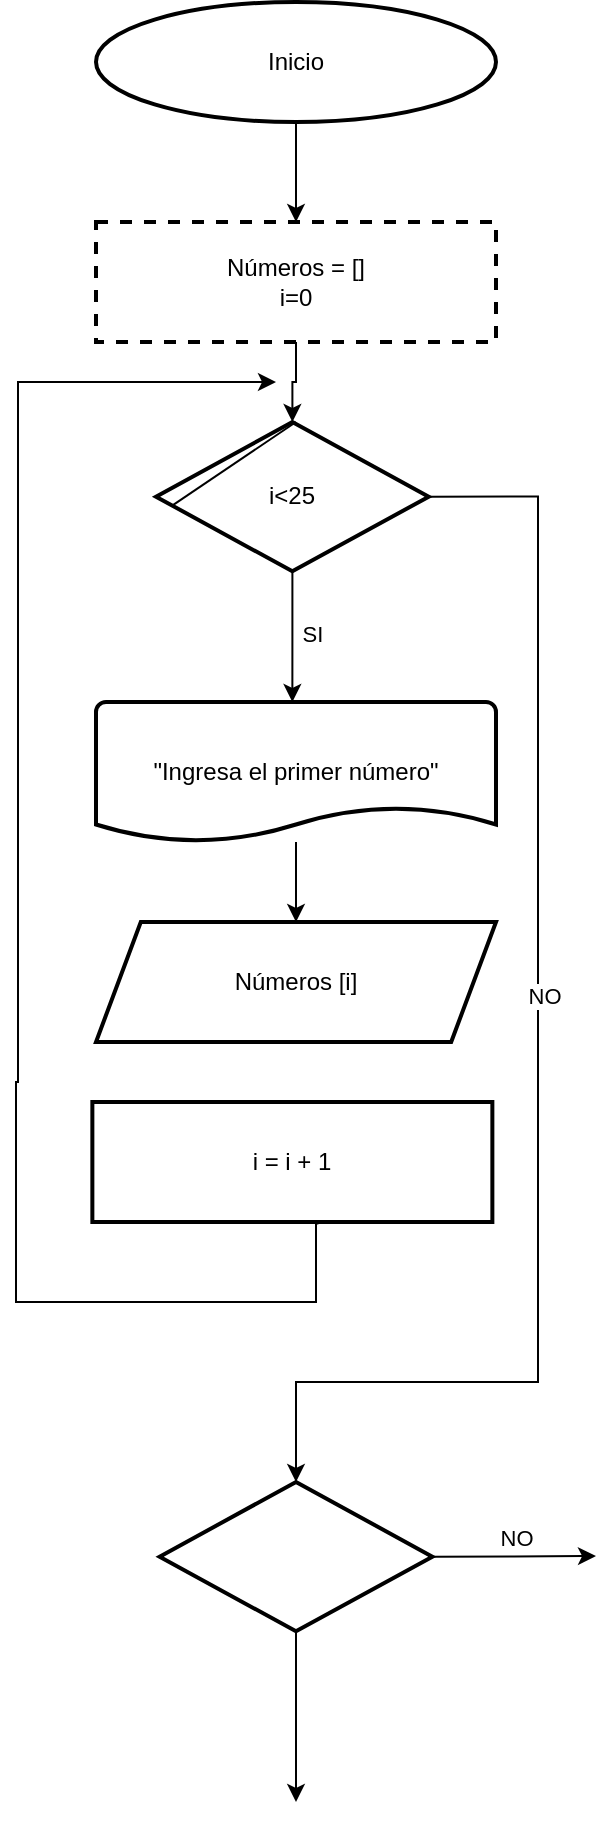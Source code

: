 <mxfile version="26.2.2">
  <diagram name="Página-1" id="cta3ttY8PZjpJqB65wfU">
    <mxGraphModel dx="1219" dy="671" grid="1" gridSize="10" guides="1" tooltips="1" connect="1" arrows="1" fold="1" page="1" pageScale="1" pageWidth="850" pageHeight="1100" math="0" shadow="0">
      <root>
        <mxCell id="0" />
        <mxCell id="1" parent="0" />
        <mxCell id="PJlzTkiHQ9quqO9YDHHo-3" value="" style="edgeStyle=orthogonalEdgeStyle;rounded=0;orthogonalLoop=1;jettySize=auto;html=1;" edge="1" parent="1" source="PJlzTkiHQ9quqO9YDHHo-1" target="PJlzTkiHQ9quqO9YDHHo-2">
          <mxGeometry relative="1" as="geometry" />
        </mxCell>
        <mxCell id="PJlzTkiHQ9quqO9YDHHo-1" value="Inicio" style="strokeWidth=2;html=1;shape=mxgraph.flowchart.start_1;whiteSpace=wrap;" vertex="1" parent="1">
          <mxGeometry x="210" y="20" width="200" height="60" as="geometry" />
        </mxCell>
        <mxCell id="PJlzTkiHQ9quqO9YDHHo-12" value="" style="edgeStyle=orthogonalEdgeStyle;rounded=0;orthogonalLoop=1;jettySize=auto;html=1;" edge="1" parent="1" source="PJlzTkiHQ9quqO9YDHHo-2" target="PJlzTkiHQ9quqO9YDHHo-9">
          <mxGeometry relative="1" as="geometry" />
        </mxCell>
        <mxCell id="PJlzTkiHQ9quqO9YDHHo-2" value="Números = []&lt;div&gt;i=0&lt;/div&gt;" style="rounded=1;whiteSpace=wrap;html=1;absoluteArcSize=1;arcSize=0;strokeWidth=2;dashed=1;" vertex="1" parent="1">
          <mxGeometry x="210" y="130" width="200" height="60" as="geometry" />
        </mxCell>
        <mxCell id="PJlzTkiHQ9quqO9YDHHo-16" value="" style="edgeStyle=orthogonalEdgeStyle;rounded=0;orthogonalLoop=1;jettySize=auto;html=1;" edge="1" parent="1" source="PJlzTkiHQ9quqO9YDHHo-14" target="PJlzTkiHQ9quqO9YDHHo-15">
          <mxGeometry relative="1" as="geometry" />
        </mxCell>
        <mxCell id="PJlzTkiHQ9quqO9YDHHo-14" value="&quot;Ingresa el primer número&quot;" style="strokeWidth=2;html=1;shape=mxgraph.flowchart.document2;whiteSpace=wrap;size=0.25;" vertex="1" parent="1">
          <mxGeometry x="210" y="370" width="200" height="70" as="geometry" />
        </mxCell>
        <mxCell id="PJlzTkiHQ9quqO9YDHHo-24" value="" style="edgeStyle=orthogonalEdgeStyle;rounded=0;orthogonalLoop=1;jettySize=auto;html=1;exitX=0.565;exitY=1.013;exitDx=0;exitDy=0;exitPerimeter=0;" edge="1" parent="1" source="PJlzTkiHQ9quqO9YDHHo-25">
          <mxGeometry relative="1" as="geometry">
            <mxPoint x="320" y="660" as="sourcePoint" />
            <mxPoint x="300" y="210" as="targetPoint" />
            <Array as="points">
              <mxPoint x="320" y="631" />
              <mxPoint x="320" y="670" />
              <mxPoint x="170" y="670" />
              <mxPoint x="170" y="560" />
              <mxPoint x="171" y="560" />
              <mxPoint x="171" y="210" />
            </Array>
          </mxGeometry>
        </mxCell>
        <mxCell id="PJlzTkiHQ9quqO9YDHHo-15" value="Números [i]" style="shape=parallelogram;html=1;strokeWidth=2;perimeter=parallelogramPerimeter;whiteSpace=wrap;rounded=1;arcSize=0;size=0.112;" vertex="1" parent="1">
          <mxGeometry x="210" y="480" width="200" height="60" as="geometry" />
        </mxCell>
        <mxCell id="PJlzTkiHQ9quqO9YDHHo-6" value="" style="edgeStyle=orthogonalEdgeStyle;rounded=0;orthogonalLoop=1;jettySize=auto;html=1;" edge="1" parent="1" source="PJlzTkiHQ9quqO9YDHHo-9">
          <mxGeometry relative="1" as="geometry">
            <mxPoint x="308.182" y="370" as="targetPoint" />
          </mxGeometry>
        </mxCell>
        <mxCell id="PJlzTkiHQ9quqO9YDHHo-7" value="SI" style="edgeLabel;html=1;align=center;verticalAlign=middle;resizable=0;points=[];" vertex="1" connectable="0" parent="PJlzTkiHQ9quqO9YDHHo-6">
          <mxGeometry x="-0.569" y="-2" relative="1" as="geometry">
            <mxPoint x="12" y="17" as="offset" />
          </mxGeometry>
        </mxCell>
        <mxCell id="PJlzTkiHQ9quqO9YDHHo-8" style="edgeStyle=orthogonalEdgeStyle;rounded=0;orthogonalLoop=1;jettySize=auto;html=1;exitX=1;exitY=0.5;exitDx=0;exitDy=0;exitPerimeter=0;" edge="1" parent="1" source="PJlzTkiHQ9quqO9YDHHo-9">
          <mxGeometry relative="1" as="geometry">
            <mxPoint x="376.364" y="267.333" as="targetPoint" />
          </mxGeometry>
        </mxCell>
        <mxCell id="PJlzTkiHQ9quqO9YDHHo-9" value="i&amp;lt;25" style="strokeWidth=2;html=1;shape=mxgraph.flowchart.decision;whiteSpace=wrap;" vertex="1" parent="1">
          <mxGeometry x="240" y="230" width="136.364" height="74.667" as="geometry" />
        </mxCell>
        <mxCell id="PJlzTkiHQ9quqO9YDHHo-10" value="" style="edgeStyle=orthogonalEdgeStyle;rounded=0;orthogonalLoop=1;jettySize=auto;html=1;exitX=1;exitY=0.5;exitDx=0;exitDy=0;exitPerimeter=0;entryX=0.5;entryY=0;entryDx=0;entryDy=0;entryPerimeter=0;" edge="1" parent="1" source="PJlzTkiHQ9quqO9YDHHo-9" target="PJlzTkiHQ9quqO9YDHHo-21">
          <mxGeometry relative="1" as="geometry">
            <mxPoint x="421.818" y="202" as="sourcePoint" />
            <mxPoint x="310" y="610" as="targetPoint" />
            <Array as="points">
              <mxPoint x="431" y="267" />
              <mxPoint x="431" y="710" />
              <mxPoint x="310" y="710" />
            </Array>
          </mxGeometry>
        </mxCell>
        <mxCell id="PJlzTkiHQ9quqO9YDHHo-11" value="NO" style="edgeLabel;html=1;align=center;verticalAlign=middle;resizable=0;points=[];" vertex="1" connectable="0" parent="PJlzTkiHQ9quqO9YDHHo-10">
          <mxGeometry x="-0.061" relative="1" as="geometry">
            <mxPoint x="3" y="-10" as="offset" />
          </mxGeometry>
        </mxCell>
        <mxCell id="PJlzTkiHQ9quqO9YDHHo-13" value="" style="endArrow=none;html=1;rounded=0;exitX=0.062;exitY=0.557;exitDx=0;exitDy=0;exitPerimeter=0;" edge="1" parent="1" source="PJlzTkiHQ9quqO9YDHHo-9">
          <mxGeometry width="50" height="50" relative="1" as="geometry">
            <mxPoint x="250" y="270" as="sourcePoint" />
            <mxPoint x="310" y="230" as="targetPoint" />
          </mxGeometry>
        </mxCell>
        <mxCell id="PJlzTkiHQ9quqO9YDHHo-20" style="edgeStyle=orthogonalEdgeStyle;rounded=0;orthogonalLoop=1;jettySize=auto;html=1;exitX=0.5;exitY=1;exitDx=0;exitDy=0;exitPerimeter=0;" edge="1" parent="1" source="PJlzTkiHQ9quqO9YDHHo-21">
          <mxGeometry relative="1" as="geometry">
            <mxPoint x="310" y="920" as="targetPoint" />
            <Array as="points">
              <mxPoint x="310" y="910" />
            </Array>
          </mxGeometry>
        </mxCell>
        <mxCell id="PJlzTkiHQ9quqO9YDHHo-21" value="" style="strokeWidth=2;html=1;shape=mxgraph.flowchart.decision;whiteSpace=wrap;" vertex="1" parent="1">
          <mxGeometry x="241.82" y="760" width="136.364" height="74.667" as="geometry" />
        </mxCell>
        <mxCell id="PJlzTkiHQ9quqO9YDHHo-22" value="" style="edgeStyle=orthogonalEdgeStyle;rounded=0;orthogonalLoop=1;jettySize=auto;html=1;exitX=1;exitY=0.5;exitDx=0;exitDy=0;exitPerimeter=0;" edge="1" parent="1" source="PJlzTkiHQ9quqO9YDHHo-21">
          <mxGeometry relative="1" as="geometry">
            <mxPoint x="421.818" y="582" as="sourcePoint" />
            <mxPoint x="460" y="797" as="targetPoint" />
          </mxGeometry>
        </mxCell>
        <mxCell id="PJlzTkiHQ9quqO9YDHHo-23" value="NO" style="edgeLabel;html=1;align=center;verticalAlign=middle;resizable=0;points=[];" vertex="1" connectable="0" parent="PJlzTkiHQ9quqO9YDHHo-22">
          <mxGeometry x="-0.061" relative="1" as="geometry">
            <mxPoint x="3" y="-10" as="offset" />
          </mxGeometry>
        </mxCell>
        <mxCell id="PJlzTkiHQ9quqO9YDHHo-25" value="i = i + 1" style="rounded=1;whiteSpace=wrap;html=1;absoluteArcSize=1;arcSize=0;strokeWidth=2;" vertex="1" parent="1">
          <mxGeometry x="208.18" y="570" width="200" height="60" as="geometry" />
        </mxCell>
      </root>
    </mxGraphModel>
  </diagram>
</mxfile>
